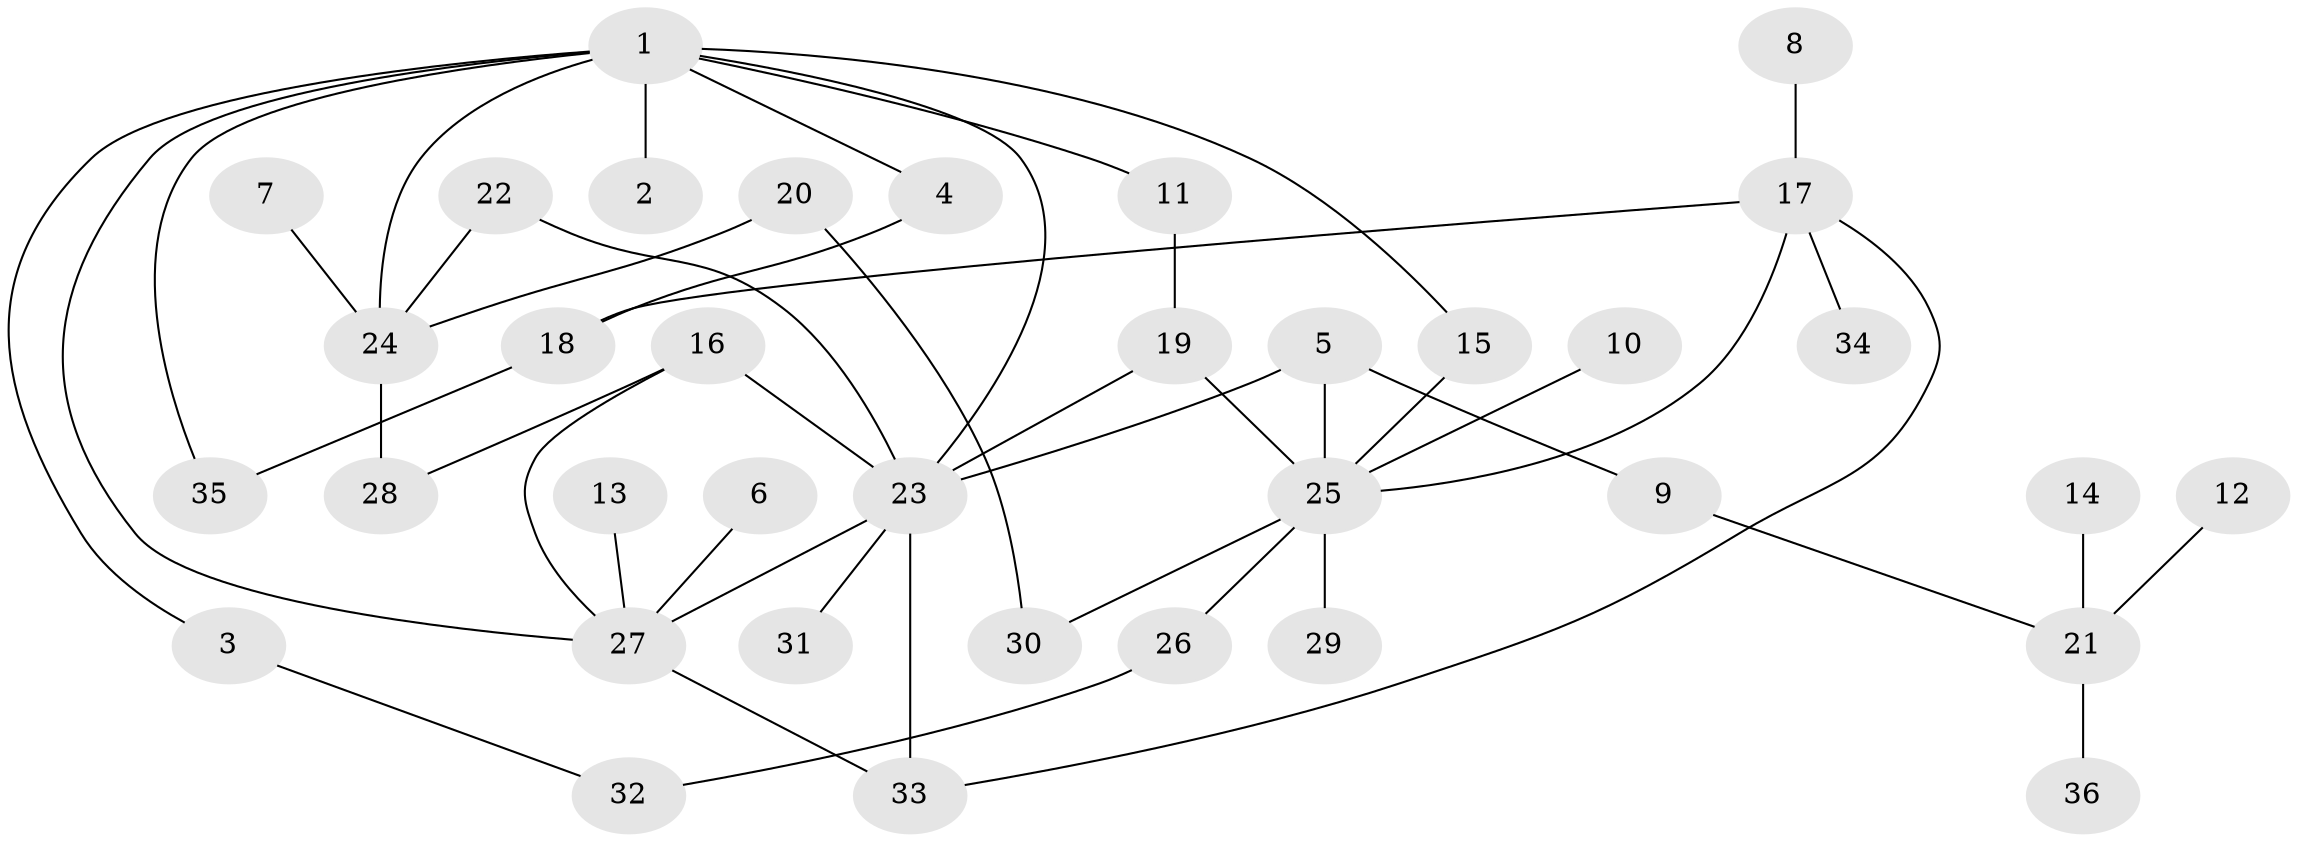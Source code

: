 // original degree distribution, {5: 0.041666666666666664, 7: 0.013888888888888888, 3: 0.2222222222222222, 2: 0.3333333333333333, 1: 0.3055555555555556, 6: 0.027777777777777776, 4: 0.05555555555555555}
// Generated by graph-tools (version 1.1) at 2025/25/03/09/25 03:25:26]
// undirected, 36 vertices, 48 edges
graph export_dot {
graph [start="1"]
  node [color=gray90,style=filled];
  1;
  2;
  3;
  4;
  5;
  6;
  7;
  8;
  9;
  10;
  11;
  12;
  13;
  14;
  15;
  16;
  17;
  18;
  19;
  20;
  21;
  22;
  23;
  24;
  25;
  26;
  27;
  28;
  29;
  30;
  31;
  32;
  33;
  34;
  35;
  36;
  1 -- 2 [weight=1.0];
  1 -- 3 [weight=1.0];
  1 -- 4 [weight=1.0];
  1 -- 11 [weight=1.0];
  1 -- 15 [weight=1.0];
  1 -- 23 [weight=1.0];
  1 -- 24 [weight=1.0];
  1 -- 27 [weight=1.0];
  1 -- 35 [weight=1.0];
  3 -- 32 [weight=1.0];
  4 -- 18 [weight=1.0];
  5 -- 9 [weight=1.0];
  5 -- 23 [weight=1.0];
  5 -- 25 [weight=1.0];
  6 -- 27 [weight=1.0];
  7 -- 24 [weight=1.0];
  8 -- 17 [weight=1.0];
  9 -- 21 [weight=1.0];
  10 -- 25 [weight=1.0];
  11 -- 19 [weight=1.0];
  12 -- 21 [weight=1.0];
  13 -- 27 [weight=1.0];
  14 -- 21 [weight=1.0];
  15 -- 25 [weight=1.0];
  16 -- 23 [weight=1.0];
  16 -- 27 [weight=1.0];
  16 -- 28 [weight=1.0];
  17 -- 18 [weight=1.0];
  17 -- 25 [weight=1.0];
  17 -- 33 [weight=1.0];
  17 -- 34 [weight=1.0];
  18 -- 35 [weight=1.0];
  19 -- 23 [weight=1.0];
  19 -- 25 [weight=1.0];
  20 -- 24 [weight=1.0];
  20 -- 30 [weight=1.0];
  21 -- 36 [weight=1.0];
  22 -- 23 [weight=1.0];
  22 -- 24 [weight=1.0];
  23 -- 27 [weight=1.0];
  23 -- 31 [weight=1.0];
  23 -- 33 [weight=1.0];
  24 -- 28 [weight=1.0];
  25 -- 26 [weight=1.0];
  25 -- 29 [weight=1.0];
  25 -- 30 [weight=1.0];
  26 -- 32 [weight=1.0];
  27 -- 33 [weight=1.0];
}
